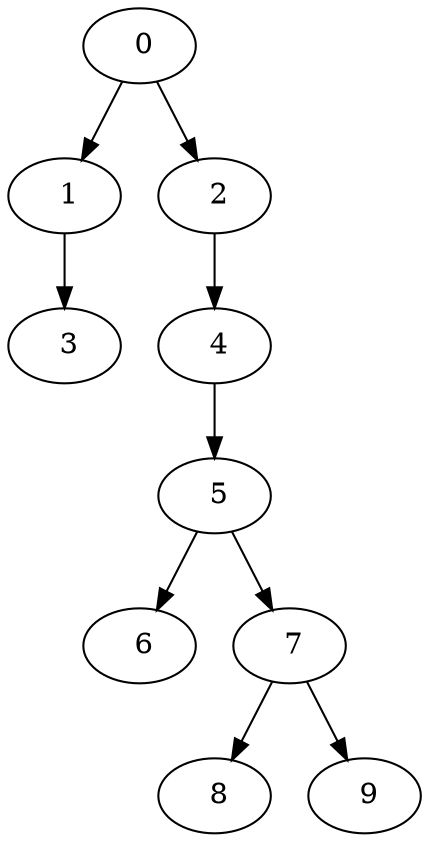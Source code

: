 digraph mytree {
" 0" -> " 1";
" 0" -> " 2";
" 1" -> " 3";
" 2" -> " 4";
" 3";
" 4" -> " 5";
" 5" -> " 6";
" 5" -> " 7";
" 6";
" 7" -> " 8";
" 7" -> " 9";
" 8";
" 9";
}
